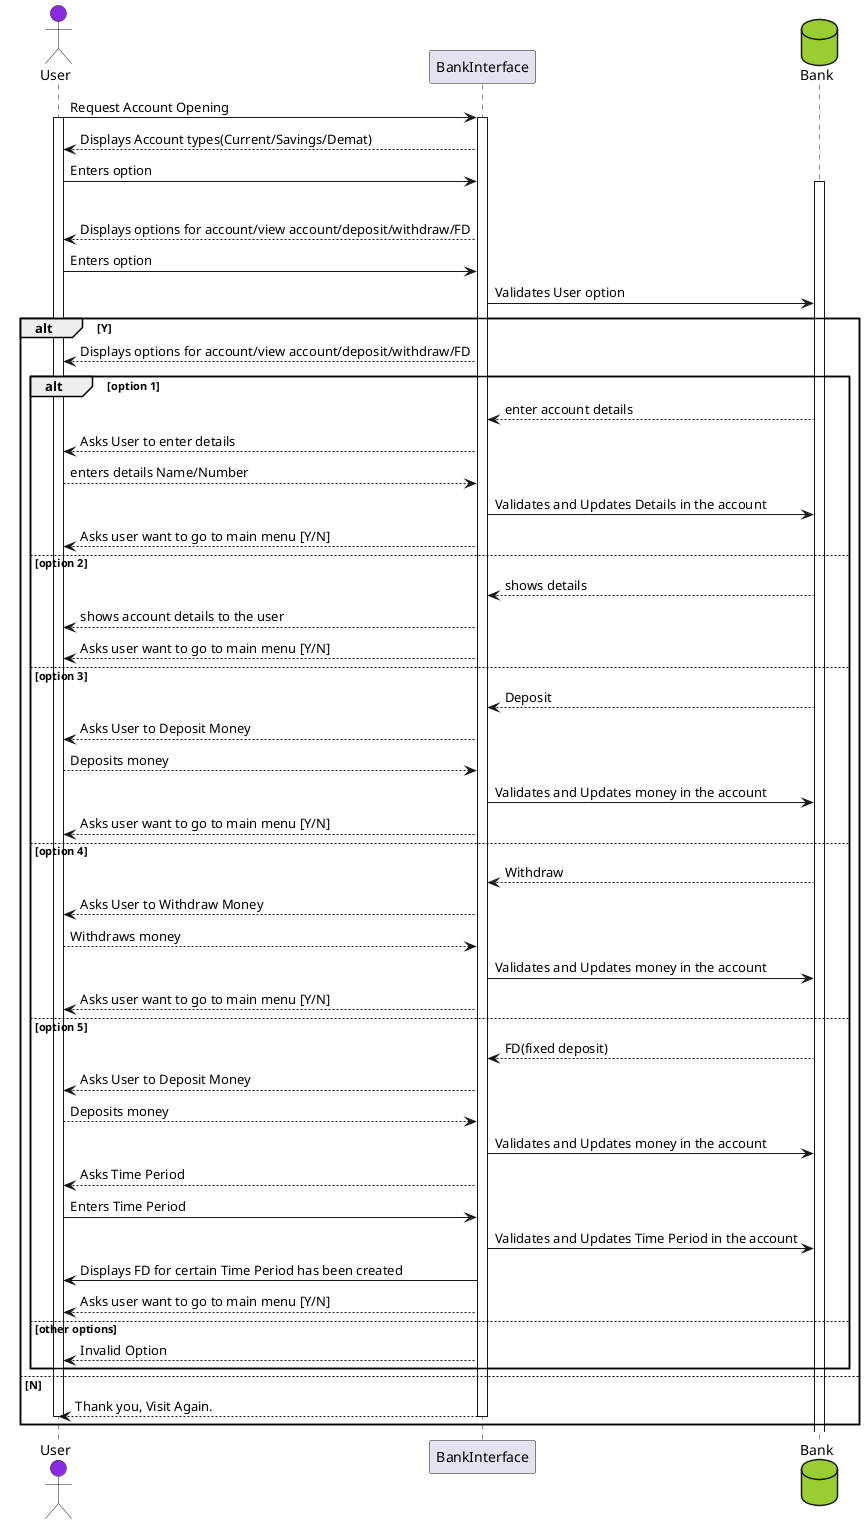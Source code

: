 @startuml

actor User #BlueViolet
User -> BankInterface : Request Account Opening 
activate User
activate BankInterface
BankInterface --> User : Displays Account types(Current/Savings/Demat)
User -> BankInterface : Enters option
database Bank #YellowGreen
activate Bank
loop until true
    BankInterface --> User : Displays options for account/view account/deposit/withdraw/FD  
    User -> BankInterface : Enters option
    BankInterface -> Bank : Validates User option
    alt Y
        BankInterface --> User : Displays options for account/view account/deposit/withdraw/FD
        alt option 1
        Bank --> BankInterface : enter account details
        BankInterface --> User : Asks User to enter details
        User --> BankInterface : enters details Name/Number
        BankInterface -> Bank : Validates and Updates Details in the account
        BankInterface --> User : Asks user want to go to main menu [Y/N]
        else option 2
        Bank --> BankInterface : shows details
        BankInterface --> User : shows account details to the user
        BankInterface --> User : Asks user want to go to main menu [Y/N]
        else option 3
        Bank --> BankInterface : Deposit
        BankInterface --> User : Asks User to Deposit Money
        User --> BankInterface : Deposits money
        BankInterface -> Bank : Validates and Updates money in the account
        BankInterface --> User : Asks user want to go to main menu [Y/N]
        else option 4
        Bank --> BankInterface : Withdraw
        BankInterface --> User : Asks User to Withdraw Money
        User --> BankInterface : Withdraws money
        BankInterface -> Bank : Validates and Updates money in the account
        BankInterface --> User : Asks user want to go to main menu [Y/N]
        else option 5
        Bank --> BankInterface : FD(fixed deposit) 
        BankInterface --> User : Asks User to Deposit Money
        User --> BankInterface : Deposits money
        BankInterface -> Bank : Validates and Updates money in the account
        BankInterface --> User : Asks Time Period
        User -> BankInterface : Enters Time Period
        BankInterface -> Bank : Validates and Updates Time Period in the account
        BankInterface -> User : Displays FD for certain Time Period has been created 
        BankInterface --> User : Asks user want to go to main menu [Y/N]
        else other options
        BankInterface --> User: Invalid Option 
        end
    else N
        BankInterface --> User : Thank you, Visit Again.
        deactivate BankInterface
        deactivate User
    end           
@enduml